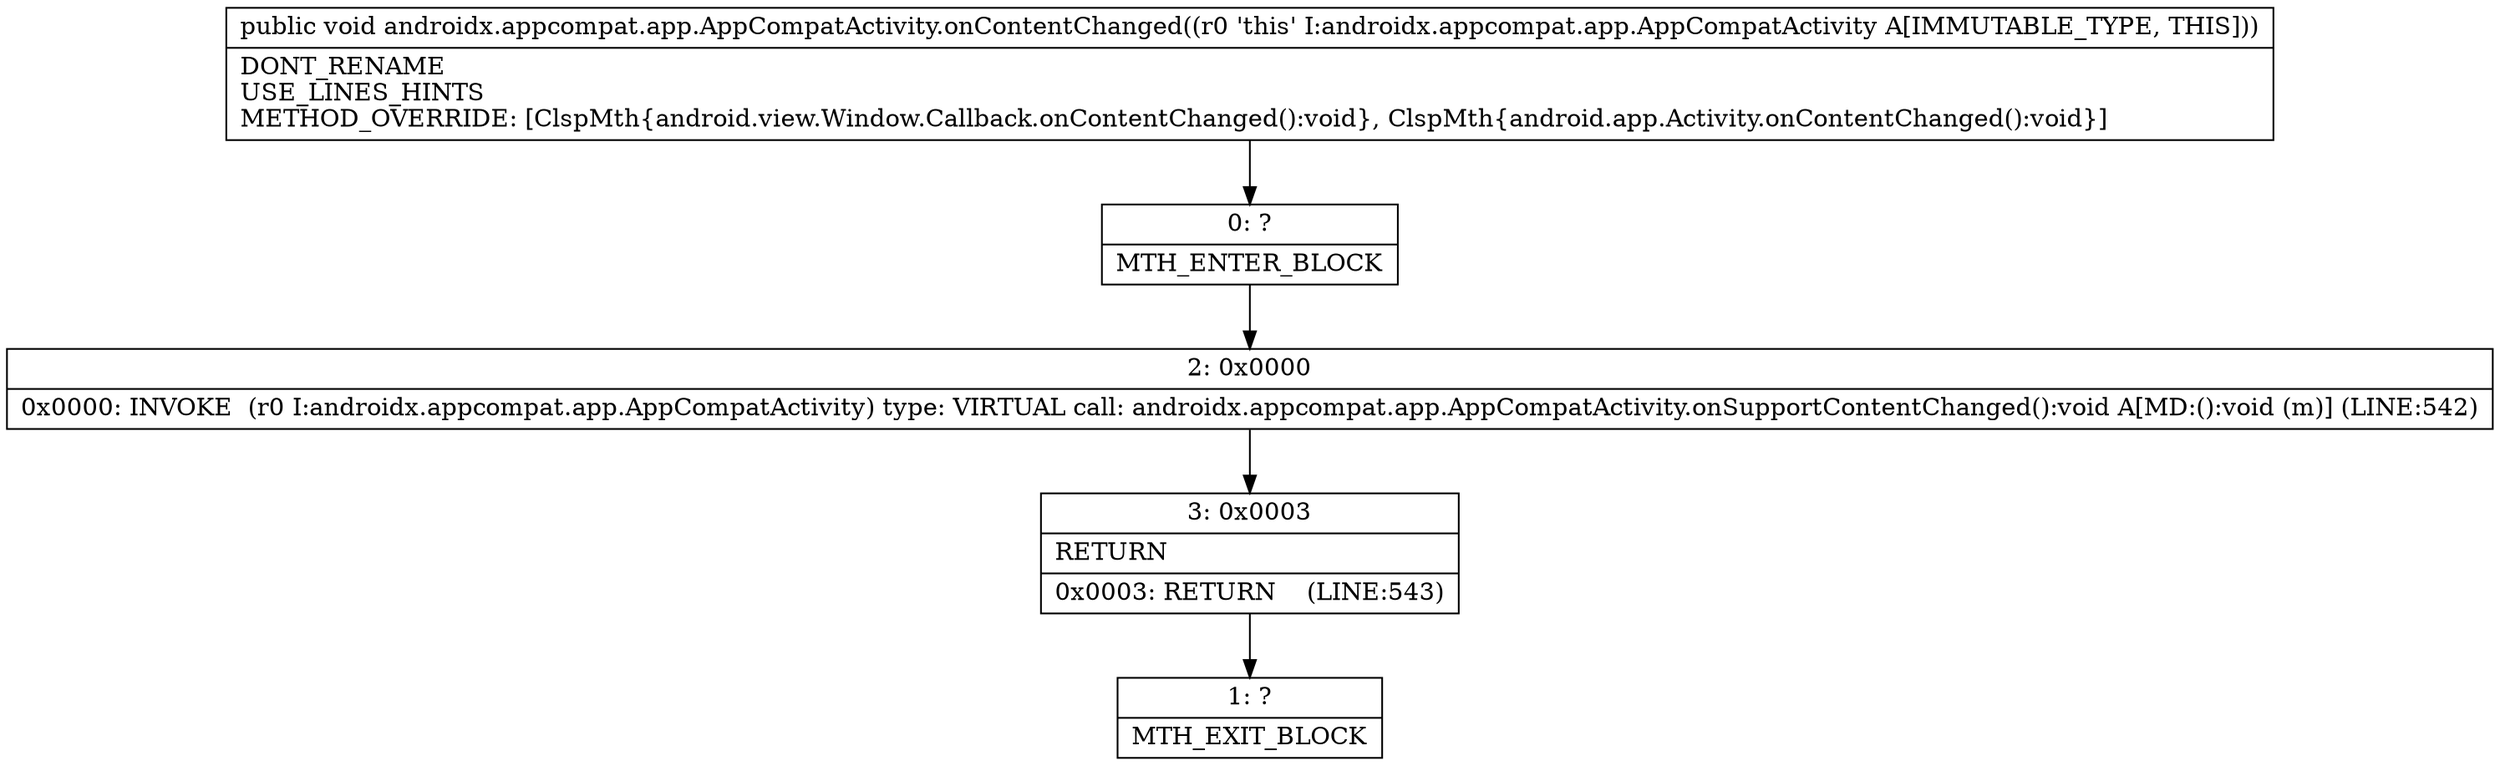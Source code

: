 digraph "CFG forandroidx.appcompat.app.AppCompatActivity.onContentChanged()V" {
Node_0 [shape=record,label="{0\:\ ?|MTH_ENTER_BLOCK\l}"];
Node_2 [shape=record,label="{2\:\ 0x0000|0x0000: INVOKE  (r0 I:androidx.appcompat.app.AppCompatActivity) type: VIRTUAL call: androidx.appcompat.app.AppCompatActivity.onSupportContentChanged():void A[MD:():void (m)] (LINE:542)\l}"];
Node_3 [shape=record,label="{3\:\ 0x0003|RETURN\l|0x0003: RETURN    (LINE:543)\l}"];
Node_1 [shape=record,label="{1\:\ ?|MTH_EXIT_BLOCK\l}"];
MethodNode[shape=record,label="{public void androidx.appcompat.app.AppCompatActivity.onContentChanged((r0 'this' I:androidx.appcompat.app.AppCompatActivity A[IMMUTABLE_TYPE, THIS]))  | DONT_RENAME\lUSE_LINES_HINTS\lMETHOD_OVERRIDE: [ClspMth\{android.view.Window.Callback.onContentChanged():void\}, ClspMth\{android.app.Activity.onContentChanged():void\}]\l}"];
MethodNode -> Node_0;Node_0 -> Node_2;
Node_2 -> Node_3;
Node_3 -> Node_1;
}

